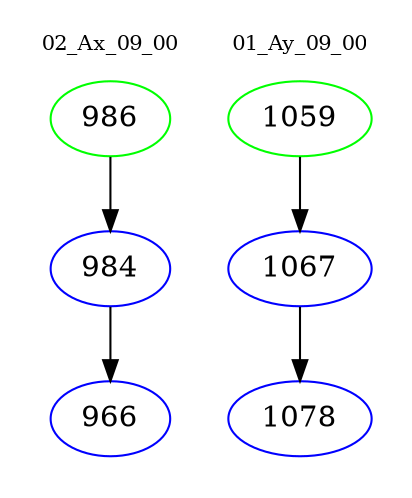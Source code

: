 digraph{
subgraph cluster_0 {
color = white
label = "02_Ax_09_00";
fontsize=10;
T0_986 [label="986", color="green"]
T0_986 -> T0_984 [color="black"]
T0_984 [label="984", color="blue"]
T0_984 -> T0_966 [color="black"]
T0_966 [label="966", color="blue"]
}
subgraph cluster_1 {
color = white
label = "01_Ay_09_00";
fontsize=10;
T1_1059 [label="1059", color="green"]
T1_1059 -> T1_1067 [color="black"]
T1_1067 [label="1067", color="blue"]
T1_1067 -> T1_1078 [color="black"]
T1_1078 [label="1078", color="blue"]
}
}
